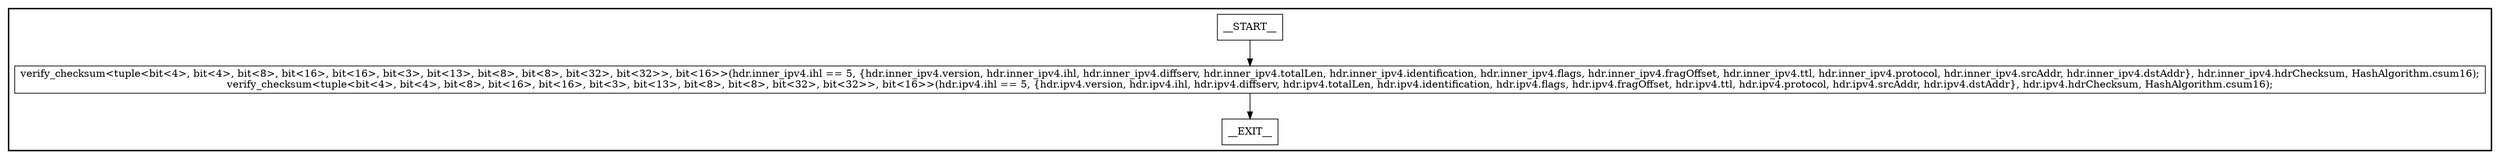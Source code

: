 digraph verifyChecksum {
subgraph cluster {
graph [
label="", labeljust=r, style=bold];
0[label=__START__, margin="", shape=rectangle, style=solid];
1[label=__EXIT__, margin="", shape=rectangle, style=solid];
2[label="verify_checksum<tuple<bit<4>, bit<4>, bit<8>, bit<16>, bit<16>, bit<3>, bit<13>, bit<8>, bit<8>, bit<32>, bit<32>>, bit<16>>(hdr.inner_ipv4.ihl == 5, {hdr.inner_ipv4.version, hdr.inner_ipv4.ihl, hdr.inner_ipv4.diffserv, hdr.inner_ipv4.totalLen, hdr.inner_ipv4.identification, hdr.inner_ipv4.flags, hdr.inner_ipv4.fragOffset, hdr.inner_ipv4.ttl, hdr.inner_ipv4.protocol, hdr.inner_ipv4.srcAddr, hdr.inner_ipv4.dstAddr}, hdr.inner_ipv4.hdrChecksum, HashAlgorithm.csum16);
verify_checksum<tuple<bit<4>, bit<4>, bit<8>, bit<16>, bit<16>, bit<3>, bit<13>, bit<8>, bit<8>, bit<32>, bit<32>>, bit<16>>(hdr.ipv4.ihl == 5, {hdr.ipv4.version, hdr.ipv4.ihl, hdr.ipv4.diffserv, hdr.ipv4.totalLen, hdr.ipv4.identification, hdr.ipv4.flags, hdr.ipv4.fragOffset, hdr.ipv4.ttl, hdr.ipv4.protocol, hdr.ipv4.srcAddr, hdr.ipv4.dstAddr}, hdr.ipv4.hdrChecksum, HashAlgorithm.csum16);", margin="", shape=rectangle, style=solid];
0 -> 2[label=""];
2 -> 1[label=""];
}
}
